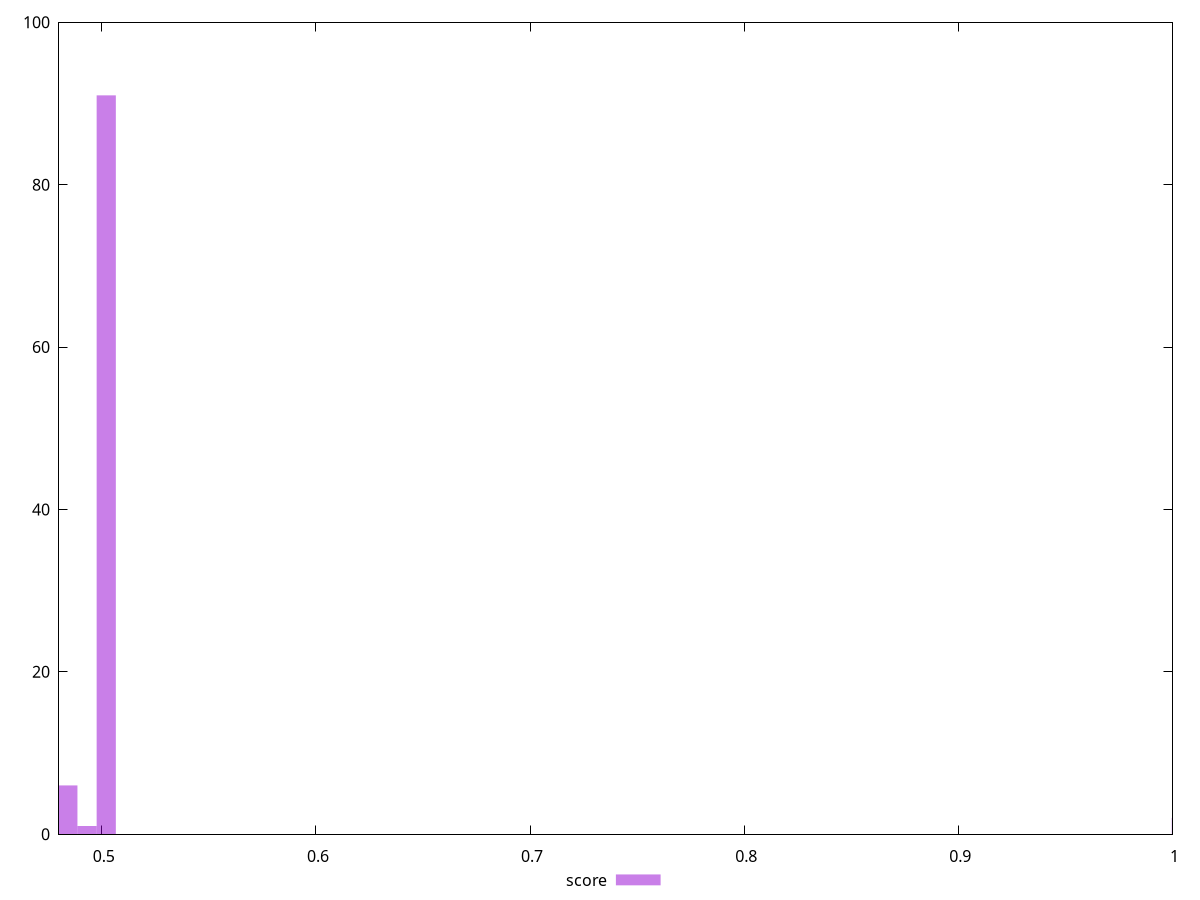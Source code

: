 reset

$score <<EOF
1.004119812749301 2
0.5020599063746505 91
0.4930945509036746 1
0.4841291954326987 6
EOF

set key outside below
set boxwidth 0.008965355470975902
set xrange [0.48:1]
set yrange [0:100]
set trange [0:100]
set style fill transparent solid 0.5 noborder
set terminal svg size 640, 490 enhanced background rgb 'white'
set output "report_00017_2021-02-10T15-08-03.406Z/uses-rel-preload/samples/pages+cached/score/histogram.svg"

plot $score title "score" with boxes

reset
